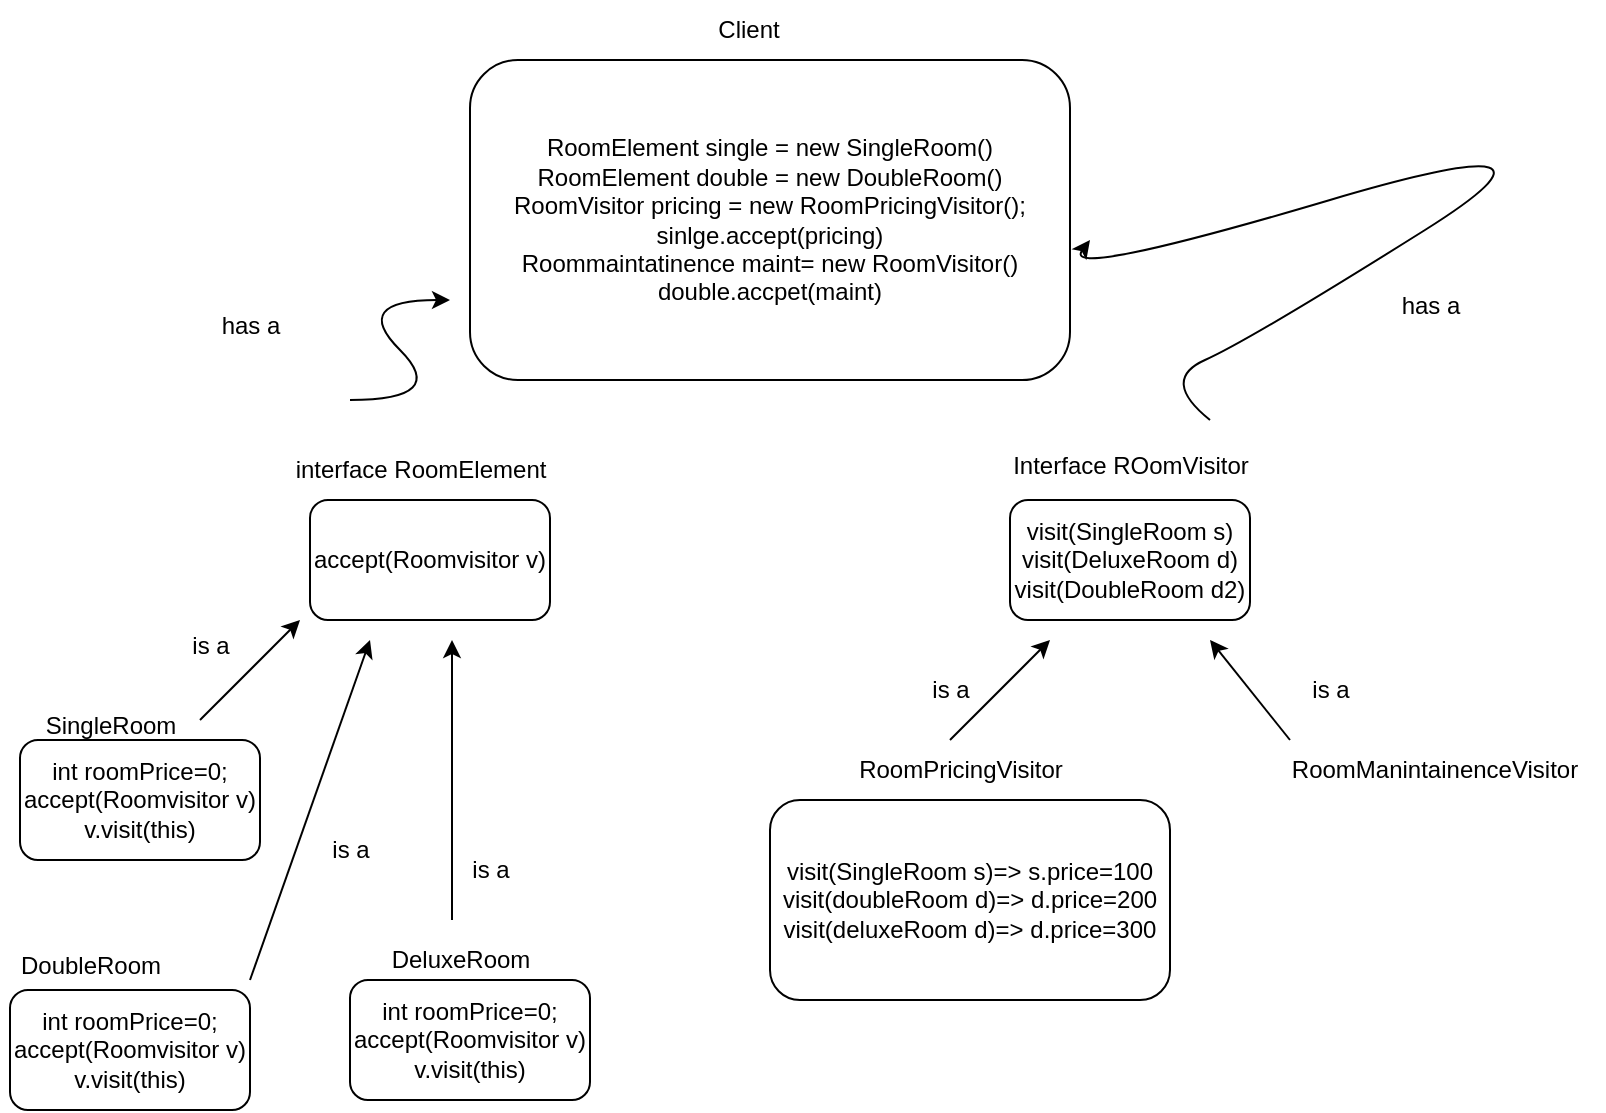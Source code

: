 <mxfile version="24.7.17">
  <diagram name="Page-1" id="CzEU1P9eokkoysXgkRT3">
    <mxGraphModel dx="954" dy="608" grid="0" gridSize="10" guides="1" tooltips="1" connect="1" arrows="1" fold="1" page="0" pageScale="1" pageWidth="827" pageHeight="1169" math="0" shadow="0">
      <root>
        <mxCell id="0" />
        <mxCell id="1" parent="0" />
        <mxCell id="XgPc_xlX53rlTwXSkYCG-423" value="accept(Roomvisitor v)" style="rounded=1;whiteSpace=wrap;html=1;" vertex="1" parent="1">
          <mxGeometry x="170" y="280" width="120" height="60" as="geometry" />
        </mxCell>
        <mxCell id="XgPc_xlX53rlTwXSkYCG-424" value="visit(SingleRoom s)&lt;div&gt;visit(DeluxeRoom d)&lt;/div&gt;&lt;div&gt;visit(DoubleRoom d2)&lt;/div&gt;" style="rounded=1;whiteSpace=wrap;html=1;" vertex="1" parent="1">
          <mxGeometry x="520" y="280" width="120" height="60" as="geometry" />
        </mxCell>
        <mxCell id="XgPc_xlX53rlTwXSkYCG-425" value="interface RoomElement" style="text;html=1;align=center;verticalAlign=middle;resizable=0;points=[];autosize=1;strokeColor=none;fillColor=none;" vertex="1" parent="1">
          <mxGeometry x="150" y="250" width="150" height="30" as="geometry" />
        </mxCell>
        <mxCell id="XgPc_xlX53rlTwXSkYCG-426" value="Interface ROomVisitor" style="text;html=1;align=center;verticalAlign=middle;resizable=0;points=[];autosize=1;strokeColor=none;fillColor=none;" vertex="1" parent="1">
          <mxGeometry x="510" y="248" width="140" height="30" as="geometry" />
        </mxCell>
        <mxCell id="XgPc_xlX53rlTwXSkYCG-427" value="visit(SingleRoom s)=&amp;gt; s.price=100&lt;div&gt;visit(doubleRoom d)=&amp;gt; d.price=200&lt;/div&gt;&lt;div&gt;visit(deluxeRoom d)=&amp;gt; d.price=300&lt;/div&gt;" style="rounded=1;whiteSpace=wrap;html=1;" vertex="1" parent="1">
          <mxGeometry x="400" y="430" width="200" height="100" as="geometry" />
        </mxCell>
        <mxCell id="XgPc_xlX53rlTwXSkYCG-428" value="RoomPricingVisitor" style="text;html=1;align=center;verticalAlign=middle;resizable=0;points=[];autosize=1;strokeColor=none;fillColor=none;" vertex="1" parent="1">
          <mxGeometry x="430" y="400" width="130" height="30" as="geometry" />
        </mxCell>
        <mxCell id="XgPc_xlX53rlTwXSkYCG-429" value="RoomManintainenceVisitor" style="text;html=1;align=center;verticalAlign=middle;resizable=0;points=[];autosize=1;strokeColor=none;fillColor=none;" vertex="1" parent="1">
          <mxGeometry x="647" y="400" width="170" height="30" as="geometry" />
        </mxCell>
        <mxCell id="XgPc_xlX53rlTwXSkYCG-430" value="" style="endArrow=classic;html=1;rounded=0;" edge="1" parent="1">
          <mxGeometry width="50" height="50" relative="1" as="geometry">
            <mxPoint x="490" y="400" as="sourcePoint" />
            <mxPoint x="540" y="350" as="targetPoint" />
          </mxGeometry>
        </mxCell>
        <mxCell id="XgPc_xlX53rlTwXSkYCG-431" value="" style="endArrow=classic;html=1;rounded=0;" edge="1" parent="1">
          <mxGeometry width="50" height="50" relative="1" as="geometry">
            <mxPoint x="660" y="400" as="sourcePoint" />
            <mxPoint x="620" y="350" as="targetPoint" />
          </mxGeometry>
        </mxCell>
        <mxCell id="XgPc_xlX53rlTwXSkYCG-432" value="int roomPrice=0;&lt;div&gt;accept(Roomvisitor v)&lt;/div&gt;&lt;div&gt;v.visit(this)&lt;/div&gt;" style="rounded=1;whiteSpace=wrap;html=1;" vertex="1" parent="1">
          <mxGeometry x="190" y="520" width="120" height="60" as="geometry" />
        </mxCell>
        <mxCell id="XgPc_xlX53rlTwXSkYCG-433" value="SingleRoom" style="text;html=1;align=center;verticalAlign=middle;resizable=0;points=[];autosize=1;strokeColor=none;fillColor=none;" vertex="1" parent="1">
          <mxGeometry x="25" y="378" width="90" height="30" as="geometry" />
        </mxCell>
        <mxCell id="XgPc_xlX53rlTwXSkYCG-434" value="int roomPrice=0;&lt;div&gt;accept(Roomvisitor v)&lt;/div&gt;&lt;div&gt;v.visit(this)&lt;/div&gt;" style="rounded=1;whiteSpace=wrap;html=1;" vertex="1" parent="1">
          <mxGeometry x="20" y="525" width="120" height="60" as="geometry" />
        </mxCell>
        <mxCell id="XgPc_xlX53rlTwXSkYCG-435" value="int roomPrice=0;&lt;div&gt;accept(Roomvisitor v)&lt;/div&gt;&lt;div&gt;v.visit(this)&lt;/div&gt;" style="rounded=1;whiteSpace=wrap;html=1;" vertex="1" parent="1">
          <mxGeometry x="25" y="400" width="120" height="60" as="geometry" />
        </mxCell>
        <mxCell id="XgPc_xlX53rlTwXSkYCG-436" value="DoubleRoom" style="text;html=1;align=center;verticalAlign=middle;resizable=0;points=[];autosize=1;strokeColor=none;fillColor=none;" vertex="1" parent="1">
          <mxGeometry x="15" y="498" width="90" height="30" as="geometry" />
        </mxCell>
        <mxCell id="XgPc_xlX53rlTwXSkYCG-437" value="DeluxeRoom" style="text;html=1;align=center;verticalAlign=middle;resizable=0;points=[];autosize=1;strokeColor=none;fillColor=none;" vertex="1" parent="1">
          <mxGeometry x="200" y="495" width="90" height="30" as="geometry" />
        </mxCell>
        <mxCell id="XgPc_xlX53rlTwXSkYCG-438" value="" style="endArrow=classic;html=1;rounded=0;" edge="1" parent="1">
          <mxGeometry width="50" height="50" relative="1" as="geometry">
            <mxPoint x="115" y="390" as="sourcePoint" />
            <mxPoint x="165" y="340" as="targetPoint" />
          </mxGeometry>
        </mxCell>
        <mxCell id="XgPc_xlX53rlTwXSkYCG-439" value="" style="endArrow=classic;html=1;rounded=0;" edge="1" parent="1">
          <mxGeometry width="50" height="50" relative="1" as="geometry">
            <mxPoint x="140" y="520" as="sourcePoint" />
            <mxPoint x="200" y="350" as="targetPoint" />
          </mxGeometry>
        </mxCell>
        <mxCell id="XgPc_xlX53rlTwXSkYCG-440" value="" style="endArrow=classic;html=1;rounded=0;" edge="1" parent="1">
          <mxGeometry width="50" height="50" relative="1" as="geometry">
            <mxPoint x="241" y="490" as="sourcePoint" />
            <mxPoint x="241" y="350" as="targetPoint" />
          </mxGeometry>
        </mxCell>
        <mxCell id="XgPc_xlX53rlTwXSkYCG-441" value="is a" style="text;html=1;align=center;verticalAlign=middle;resizable=0;points=[];autosize=1;strokeColor=none;fillColor=none;" vertex="1" parent="1">
          <mxGeometry x="100" y="338" width="40" height="30" as="geometry" />
        </mxCell>
        <mxCell id="XgPc_xlX53rlTwXSkYCG-442" value="is a" style="text;html=1;align=center;verticalAlign=middle;resizable=0;points=[];autosize=1;strokeColor=none;fillColor=none;" vertex="1" parent="1">
          <mxGeometry x="170" y="440" width="40" height="30" as="geometry" />
        </mxCell>
        <mxCell id="XgPc_xlX53rlTwXSkYCG-443" value="is a" style="text;html=1;align=center;verticalAlign=middle;resizable=0;points=[];autosize=1;strokeColor=none;fillColor=none;" vertex="1" parent="1">
          <mxGeometry x="240" y="450" width="40" height="30" as="geometry" />
        </mxCell>
        <mxCell id="XgPc_xlX53rlTwXSkYCG-444" value="is a" style="text;html=1;align=center;verticalAlign=middle;resizable=0;points=[];autosize=1;strokeColor=none;fillColor=none;" vertex="1" parent="1">
          <mxGeometry x="470" y="360" width="40" height="30" as="geometry" />
        </mxCell>
        <mxCell id="XgPc_xlX53rlTwXSkYCG-445" value="is a" style="text;html=1;align=center;verticalAlign=middle;resizable=0;points=[];autosize=1;strokeColor=none;fillColor=none;" vertex="1" parent="1">
          <mxGeometry x="660" y="360" width="40" height="30" as="geometry" />
        </mxCell>
        <mxCell id="XgPc_xlX53rlTwXSkYCG-446" value="RoomElement single = new SingleRoom()&lt;div&gt;RoomElement double = new DoubleRoom()&lt;/div&gt;&lt;div&gt;RoomVisitor pricing = new RoomPricingVisitor();&lt;/div&gt;&lt;div&gt;sinlge.accept(pricing)&lt;/div&gt;&lt;div&gt;Roommaintatinence maint= new RoomVisitor()&lt;/div&gt;&lt;div&gt;double.accpet(maint)&lt;/div&gt;" style="rounded=1;whiteSpace=wrap;html=1;" vertex="1" parent="1">
          <mxGeometry x="250" y="60" width="300" height="160" as="geometry" />
        </mxCell>
        <mxCell id="XgPc_xlX53rlTwXSkYCG-447" value="Client" style="text;html=1;align=center;verticalAlign=middle;resizable=0;points=[];autosize=1;strokeColor=none;fillColor=none;" vertex="1" parent="1">
          <mxGeometry x="364" y="30" width="50" height="30" as="geometry" />
        </mxCell>
        <mxCell id="XgPc_xlX53rlTwXSkYCG-448" value="" style="curved=1;endArrow=classic;html=1;rounded=0;" edge="1" parent="1">
          <mxGeometry width="50" height="50" relative="1" as="geometry">
            <mxPoint x="190" y="230" as="sourcePoint" />
            <mxPoint x="240" y="180" as="targetPoint" />
            <Array as="points">
              <mxPoint x="240" y="230" />
              <mxPoint x="190" y="180" />
            </Array>
          </mxGeometry>
        </mxCell>
        <mxCell id="XgPc_xlX53rlTwXSkYCG-449" value="has a" style="text;html=1;align=center;verticalAlign=middle;resizable=0;points=[];autosize=1;strokeColor=none;fillColor=none;" vertex="1" parent="1">
          <mxGeometry x="115" y="178" width="50" height="30" as="geometry" />
        </mxCell>
        <mxCell id="XgPc_xlX53rlTwXSkYCG-450" value="" style="curved=1;endArrow=classic;html=1;rounded=0;" edge="1" parent="1">
          <mxGeometry width="50" height="50" relative="1" as="geometry">
            <mxPoint x="620" y="240" as="sourcePoint" />
            <mxPoint x="560" y="150" as="targetPoint" />
            <Array as="points">
              <mxPoint x="595" y="220" />
              <mxPoint x="640" y="200" />
              <mxPoint x="815" y="90" />
              <mxPoint x="545" y="170" />
            </Array>
          </mxGeometry>
        </mxCell>
        <mxCell id="XgPc_xlX53rlTwXSkYCG-451" value="has a" style="text;html=1;align=center;verticalAlign=middle;resizable=0;points=[];autosize=1;strokeColor=none;fillColor=none;" vertex="1" parent="1">
          <mxGeometry x="705" y="168" width="50" height="30" as="geometry" />
        </mxCell>
      </root>
    </mxGraphModel>
  </diagram>
</mxfile>
